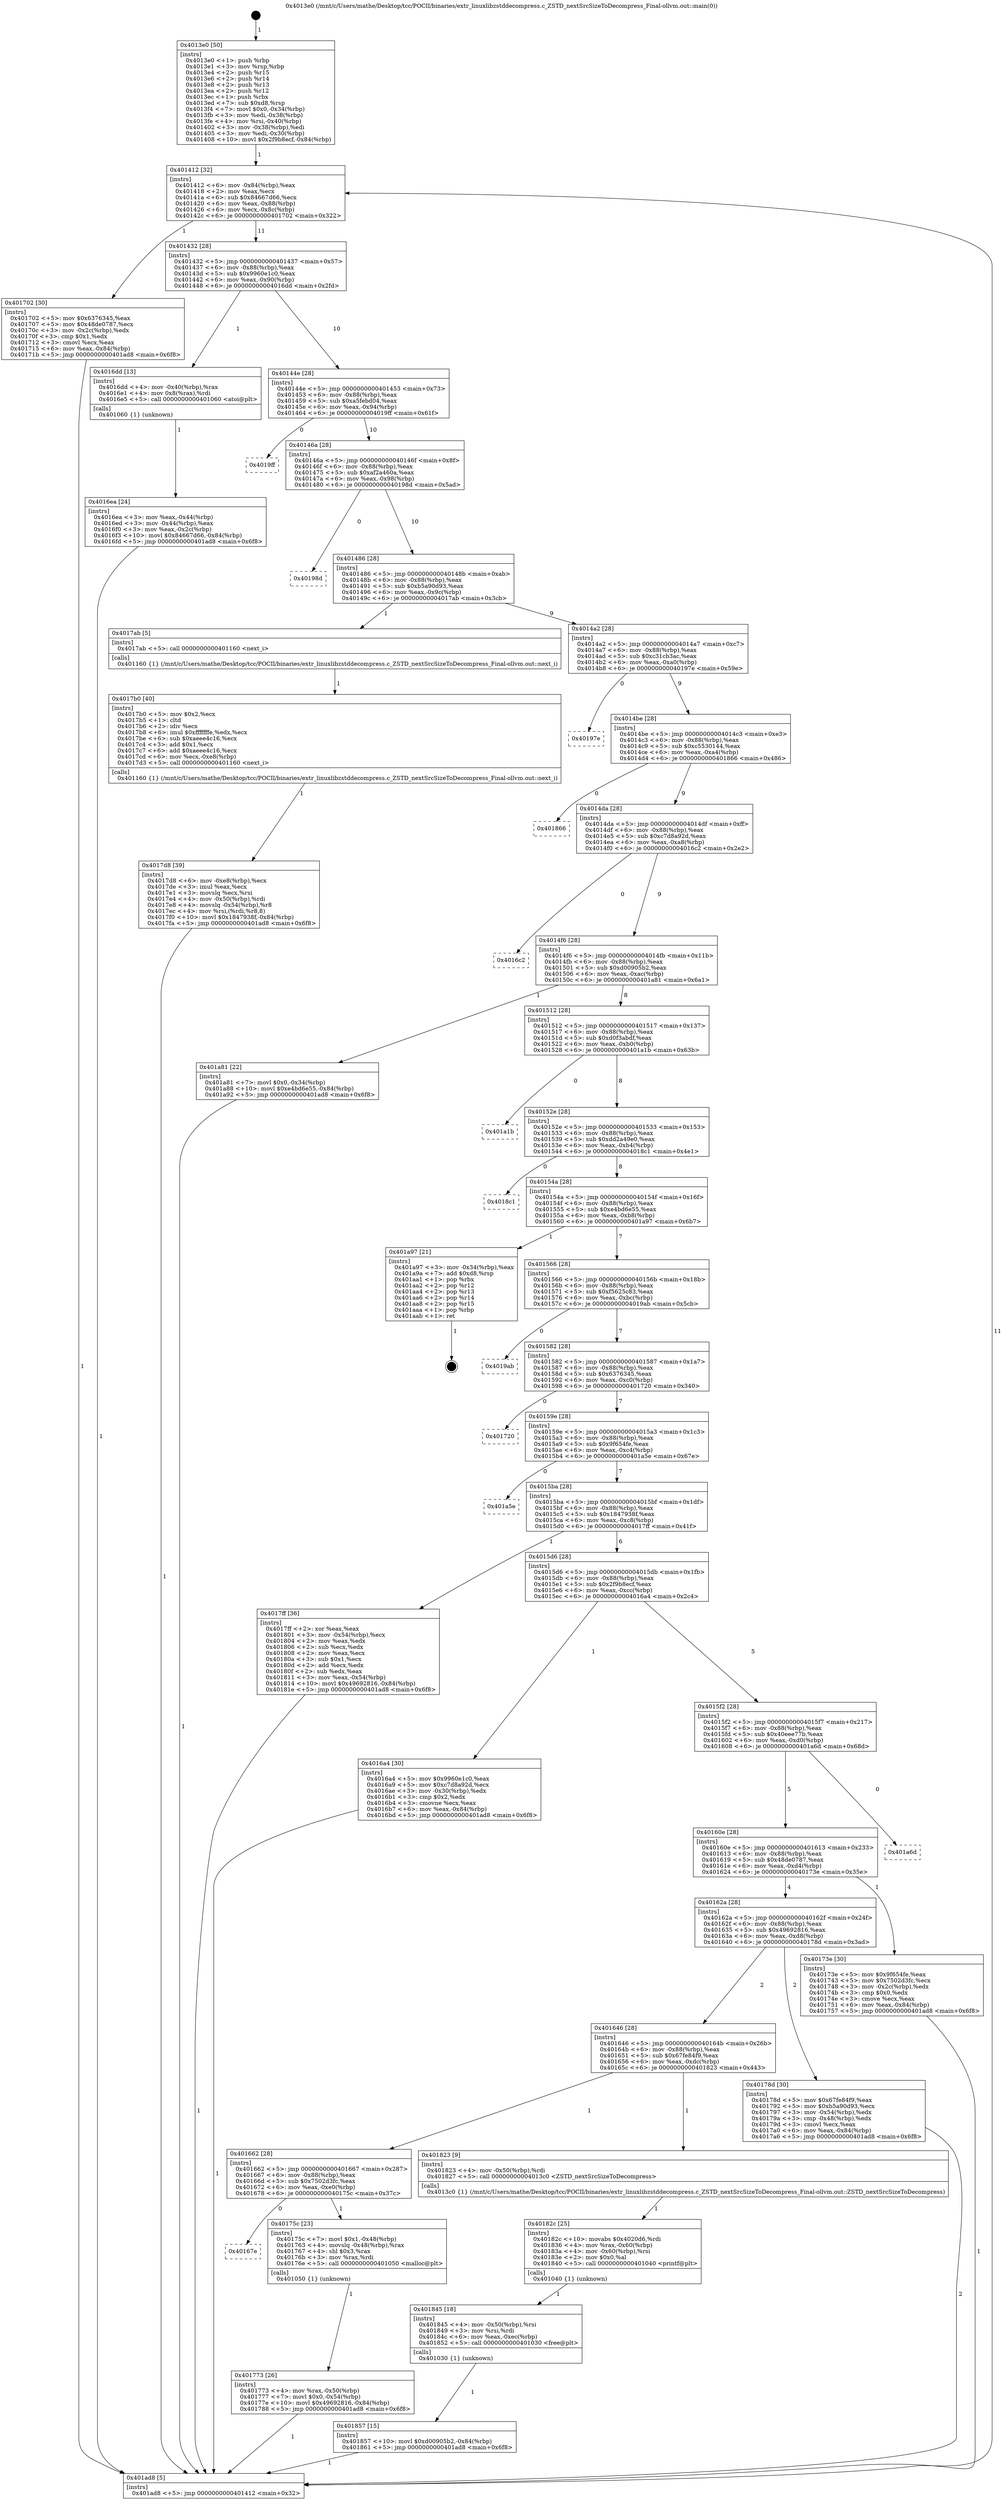 digraph "0x4013e0" {
  label = "0x4013e0 (/mnt/c/Users/mathe/Desktop/tcc/POCII/binaries/extr_linuxlibzstddecompress.c_ZSTD_nextSrcSizeToDecompress_Final-ollvm.out::main(0))"
  labelloc = "t"
  node[shape=record]

  Entry [label="",width=0.3,height=0.3,shape=circle,fillcolor=black,style=filled]
  "0x401412" [label="{
     0x401412 [32]\l
     | [instrs]\l
     &nbsp;&nbsp;0x401412 \<+6\>: mov -0x84(%rbp),%eax\l
     &nbsp;&nbsp;0x401418 \<+2\>: mov %eax,%ecx\l
     &nbsp;&nbsp;0x40141a \<+6\>: sub $0x84667d66,%ecx\l
     &nbsp;&nbsp;0x401420 \<+6\>: mov %eax,-0x88(%rbp)\l
     &nbsp;&nbsp;0x401426 \<+6\>: mov %ecx,-0x8c(%rbp)\l
     &nbsp;&nbsp;0x40142c \<+6\>: je 0000000000401702 \<main+0x322\>\l
  }"]
  "0x401702" [label="{
     0x401702 [30]\l
     | [instrs]\l
     &nbsp;&nbsp;0x401702 \<+5\>: mov $0x6376345,%eax\l
     &nbsp;&nbsp;0x401707 \<+5\>: mov $0x48de0787,%ecx\l
     &nbsp;&nbsp;0x40170c \<+3\>: mov -0x2c(%rbp),%edx\l
     &nbsp;&nbsp;0x40170f \<+3\>: cmp $0x1,%edx\l
     &nbsp;&nbsp;0x401712 \<+3\>: cmovl %ecx,%eax\l
     &nbsp;&nbsp;0x401715 \<+6\>: mov %eax,-0x84(%rbp)\l
     &nbsp;&nbsp;0x40171b \<+5\>: jmp 0000000000401ad8 \<main+0x6f8\>\l
  }"]
  "0x401432" [label="{
     0x401432 [28]\l
     | [instrs]\l
     &nbsp;&nbsp;0x401432 \<+5\>: jmp 0000000000401437 \<main+0x57\>\l
     &nbsp;&nbsp;0x401437 \<+6\>: mov -0x88(%rbp),%eax\l
     &nbsp;&nbsp;0x40143d \<+5\>: sub $0x9960e1c0,%eax\l
     &nbsp;&nbsp;0x401442 \<+6\>: mov %eax,-0x90(%rbp)\l
     &nbsp;&nbsp;0x401448 \<+6\>: je 00000000004016dd \<main+0x2fd\>\l
  }"]
  Exit [label="",width=0.3,height=0.3,shape=circle,fillcolor=black,style=filled,peripheries=2]
  "0x4016dd" [label="{
     0x4016dd [13]\l
     | [instrs]\l
     &nbsp;&nbsp;0x4016dd \<+4\>: mov -0x40(%rbp),%rax\l
     &nbsp;&nbsp;0x4016e1 \<+4\>: mov 0x8(%rax),%rdi\l
     &nbsp;&nbsp;0x4016e5 \<+5\>: call 0000000000401060 \<atoi@plt\>\l
     | [calls]\l
     &nbsp;&nbsp;0x401060 \{1\} (unknown)\l
  }"]
  "0x40144e" [label="{
     0x40144e [28]\l
     | [instrs]\l
     &nbsp;&nbsp;0x40144e \<+5\>: jmp 0000000000401453 \<main+0x73\>\l
     &nbsp;&nbsp;0x401453 \<+6\>: mov -0x88(%rbp),%eax\l
     &nbsp;&nbsp;0x401459 \<+5\>: sub $0xa5febd04,%eax\l
     &nbsp;&nbsp;0x40145e \<+6\>: mov %eax,-0x94(%rbp)\l
     &nbsp;&nbsp;0x401464 \<+6\>: je 00000000004019ff \<main+0x61f\>\l
  }"]
  "0x401857" [label="{
     0x401857 [15]\l
     | [instrs]\l
     &nbsp;&nbsp;0x401857 \<+10\>: movl $0xd00905b2,-0x84(%rbp)\l
     &nbsp;&nbsp;0x401861 \<+5\>: jmp 0000000000401ad8 \<main+0x6f8\>\l
  }"]
  "0x4019ff" [label="{
     0x4019ff\l
  }", style=dashed]
  "0x40146a" [label="{
     0x40146a [28]\l
     | [instrs]\l
     &nbsp;&nbsp;0x40146a \<+5\>: jmp 000000000040146f \<main+0x8f\>\l
     &nbsp;&nbsp;0x40146f \<+6\>: mov -0x88(%rbp),%eax\l
     &nbsp;&nbsp;0x401475 \<+5\>: sub $0xaf2a460a,%eax\l
     &nbsp;&nbsp;0x40147a \<+6\>: mov %eax,-0x98(%rbp)\l
     &nbsp;&nbsp;0x401480 \<+6\>: je 000000000040198d \<main+0x5ad\>\l
  }"]
  "0x401845" [label="{
     0x401845 [18]\l
     | [instrs]\l
     &nbsp;&nbsp;0x401845 \<+4\>: mov -0x50(%rbp),%rsi\l
     &nbsp;&nbsp;0x401849 \<+3\>: mov %rsi,%rdi\l
     &nbsp;&nbsp;0x40184c \<+6\>: mov %eax,-0xec(%rbp)\l
     &nbsp;&nbsp;0x401852 \<+5\>: call 0000000000401030 \<free@plt\>\l
     | [calls]\l
     &nbsp;&nbsp;0x401030 \{1\} (unknown)\l
  }"]
  "0x40198d" [label="{
     0x40198d\l
  }", style=dashed]
  "0x401486" [label="{
     0x401486 [28]\l
     | [instrs]\l
     &nbsp;&nbsp;0x401486 \<+5\>: jmp 000000000040148b \<main+0xab\>\l
     &nbsp;&nbsp;0x40148b \<+6\>: mov -0x88(%rbp),%eax\l
     &nbsp;&nbsp;0x401491 \<+5\>: sub $0xb5a90d93,%eax\l
     &nbsp;&nbsp;0x401496 \<+6\>: mov %eax,-0x9c(%rbp)\l
     &nbsp;&nbsp;0x40149c \<+6\>: je 00000000004017ab \<main+0x3cb\>\l
  }"]
  "0x40182c" [label="{
     0x40182c [25]\l
     | [instrs]\l
     &nbsp;&nbsp;0x40182c \<+10\>: movabs $0x4020d6,%rdi\l
     &nbsp;&nbsp;0x401836 \<+4\>: mov %rax,-0x60(%rbp)\l
     &nbsp;&nbsp;0x40183a \<+4\>: mov -0x60(%rbp),%rsi\l
     &nbsp;&nbsp;0x40183e \<+2\>: mov $0x0,%al\l
     &nbsp;&nbsp;0x401840 \<+5\>: call 0000000000401040 \<printf@plt\>\l
     | [calls]\l
     &nbsp;&nbsp;0x401040 \{1\} (unknown)\l
  }"]
  "0x4017ab" [label="{
     0x4017ab [5]\l
     | [instrs]\l
     &nbsp;&nbsp;0x4017ab \<+5\>: call 0000000000401160 \<next_i\>\l
     | [calls]\l
     &nbsp;&nbsp;0x401160 \{1\} (/mnt/c/Users/mathe/Desktop/tcc/POCII/binaries/extr_linuxlibzstddecompress.c_ZSTD_nextSrcSizeToDecompress_Final-ollvm.out::next_i)\l
  }"]
  "0x4014a2" [label="{
     0x4014a2 [28]\l
     | [instrs]\l
     &nbsp;&nbsp;0x4014a2 \<+5\>: jmp 00000000004014a7 \<main+0xc7\>\l
     &nbsp;&nbsp;0x4014a7 \<+6\>: mov -0x88(%rbp),%eax\l
     &nbsp;&nbsp;0x4014ad \<+5\>: sub $0xc31cb3ac,%eax\l
     &nbsp;&nbsp;0x4014b2 \<+6\>: mov %eax,-0xa0(%rbp)\l
     &nbsp;&nbsp;0x4014b8 \<+6\>: je 000000000040197e \<main+0x59e\>\l
  }"]
  "0x4017d8" [label="{
     0x4017d8 [39]\l
     | [instrs]\l
     &nbsp;&nbsp;0x4017d8 \<+6\>: mov -0xe8(%rbp),%ecx\l
     &nbsp;&nbsp;0x4017de \<+3\>: imul %eax,%ecx\l
     &nbsp;&nbsp;0x4017e1 \<+3\>: movslq %ecx,%rsi\l
     &nbsp;&nbsp;0x4017e4 \<+4\>: mov -0x50(%rbp),%rdi\l
     &nbsp;&nbsp;0x4017e8 \<+4\>: movslq -0x54(%rbp),%r8\l
     &nbsp;&nbsp;0x4017ec \<+4\>: mov %rsi,(%rdi,%r8,8)\l
     &nbsp;&nbsp;0x4017f0 \<+10\>: movl $0x1847938f,-0x84(%rbp)\l
     &nbsp;&nbsp;0x4017fa \<+5\>: jmp 0000000000401ad8 \<main+0x6f8\>\l
  }"]
  "0x40197e" [label="{
     0x40197e\l
  }", style=dashed]
  "0x4014be" [label="{
     0x4014be [28]\l
     | [instrs]\l
     &nbsp;&nbsp;0x4014be \<+5\>: jmp 00000000004014c3 \<main+0xe3\>\l
     &nbsp;&nbsp;0x4014c3 \<+6\>: mov -0x88(%rbp),%eax\l
     &nbsp;&nbsp;0x4014c9 \<+5\>: sub $0xc5530144,%eax\l
     &nbsp;&nbsp;0x4014ce \<+6\>: mov %eax,-0xa4(%rbp)\l
     &nbsp;&nbsp;0x4014d4 \<+6\>: je 0000000000401866 \<main+0x486\>\l
  }"]
  "0x4017b0" [label="{
     0x4017b0 [40]\l
     | [instrs]\l
     &nbsp;&nbsp;0x4017b0 \<+5\>: mov $0x2,%ecx\l
     &nbsp;&nbsp;0x4017b5 \<+1\>: cltd\l
     &nbsp;&nbsp;0x4017b6 \<+2\>: idiv %ecx\l
     &nbsp;&nbsp;0x4017b8 \<+6\>: imul $0xfffffffe,%edx,%ecx\l
     &nbsp;&nbsp;0x4017be \<+6\>: sub $0xaeee4c16,%ecx\l
     &nbsp;&nbsp;0x4017c4 \<+3\>: add $0x1,%ecx\l
     &nbsp;&nbsp;0x4017c7 \<+6\>: add $0xaeee4c16,%ecx\l
     &nbsp;&nbsp;0x4017cd \<+6\>: mov %ecx,-0xe8(%rbp)\l
     &nbsp;&nbsp;0x4017d3 \<+5\>: call 0000000000401160 \<next_i\>\l
     | [calls]\l
     &nbsp;&nbsp;0x401160 \{1\} (/mnt/c/Users/mathe/Desktop/tcc/POCII/binaries/extr_linuxlibzstddecompress.c_ZSTD_nextSrcSizeToDecompress_Final-ollvm.out::next_i)\l
  }"]
  "0x401866" [label="{
     0x401866\l
  }", style=dashed]
  "0x4014da" [label="{
     0x4014da [28]\l
     | [instrs]\l
     &nbsp;&nbsp;0x4014da \<+5\>: jmp 00000000004014df \<main+0xff\>\l
     &nbsp;&nbsp;0x4014df \<+6\>: mov -0x88(%rbp),%eax\l
     &nbsp;&nbsp;0x4014e5 \<+5\>: sub $0xc7d8a92d,%eax\l
     &nbsp;&nbsp;0x4014ea \<+6\>: mov %eax,-0xa8(%rbp)\l
     &nbsp;&nbsp;0x4014f0 \<+6\>: je 00000000004016c2 \<main+0x2e2\>\l
  }"]
  "0x401773" [label="{
     0x401773 [26]\l
     | [instrs]\l
     &nbsp;&nbsp;0x401773 \<+4\>: mov %rax,-0x50(%rbp)\l
     &nbsp;&nbsp;0x401777 \<+7\>: movl $0x0,-0x54(%rbp)\l
     &nbsp;&nbsp;0x40177e \<+10\>: movl $0x49692816,-0x84(%rbp)\l
     &nbsp;&nbsp;0x401788 \<+5\>: jmp 0000000000401ad8 \<main+0x6f8\>\l
  }"]
  "0x4016c2" [label="{
     0x4016c2\l
  }", style=dashed]
  "0x4014f6" [label="{
     0x4014f6 [28]\l
     | [instrs]\l
     &nbsp;&nbsp;0x4014f6 \<+5\>: jmp 00000000004014fb \<main+0x11b\>\l
     &nbsp;&nbsp;0x4014fb \<+6\>: mov -0x88(%rbp),%eax\l
     &nbsp;&nbsp;0x401501 \<+5\>: sub $0xd00905b2,%eax\l
     &nbsp;&nbsp;0x401506 \<+6\>: mov %eax,-0xac(%rbp)\l
     &nbsp;&nbsp;0x40150c \<+6\>: je 0000000000401a81 \<main+0x6a1\>\l
  }"]
  "0x40167e" [label="{
     0x40167e\l
  }", style=dashed]
  "0x401a81" [label="{
     0x401a81 [22]\l
     | [instrs]\l
     &nbsp;&nbsp;0x401a81 \<+7\>: movl $0x0,-0x34(%rbp)\l
     &nbsp;&nbsp;0x401a88 \<+10\>: movl $0xe4bd6e55,-0x84(%rbp)\l
     &nbsp;&nbsp;0x401a92 \<+5\>: jmp 0000000000401ad8 \<main+0x6f8\>\l
  }"]
  "0x401512" [label="{
     0x401512 [28]\l
     | [instrs]\l
     &nbsp;&nbsp;0x401512 \<+5\>: jmp 0000000000401517 \<main+0x137\>\l
     &nbsp;&nbsp;0x401517 \<+6\>: mov -0x88(%rbp),%eax\l
     &nbsp;&nbsp;0x40151d \<+5\>: sub $0xd0f3abdf,%eax\l
     &nbsp;&nbsp;0x401522 \<+6\>: mov %eax,-0xb0(%rbp)\l
     &nbsp;&nbsp;0x401528 \<+6\>: je 0000000000401a1b \<main+0x63b\>\l
  }"]
  "0x40175c" [label="{
     0x40175c [23]\l
     | [instrs]\l
     &nbsp;&nbsp;0x40175c \<+7\>: movl $0x1,-0x48(%rbp)\l
     &nbsp;&nbsp;0x401763 \<+4\>: movslq -0x48(%rbp),%rax\l
     &nbsp;&nbsp;0x401767 \<+4\>: shl $0x3,%rax\l
     &nbsp;&nbsp;0x40176b \<+3\>: mov %rax,%rdi\l
     &nbsp;&nbsp;0x40176e \<+5\>: call 0000000000401050 \<malloc@plt\>\l
     | [calls]\l
     &nbsp;&nbsp;0x401050 \{1\} (unknown)\l
  }"]
  "0x401a1b" [label="{
     0x401a1b\l
  }", style=dashed]
  "0x40152e" [label="{
     0x40152e [28]\l
     | [instrs]\l
     &nbsp;&nbsp;0x40152e \<+5\>: jmp 0000000000401533 \<main+0x153\>\l
     &nbsp;&nbsp;0x401533 \<+6\>: mov -0x88(%rbp),%eax\l
     &nbsp;&nbsp;0x401539 \<+5\>: sub $0xdd2a49e0,%eax\l
     &nbsp;&nbsp;0x40153e \<+6\>: mov %eax,-0xb4(%rbp)\l
     &nbsp;&nbsp;0x401544 \<+6\>: je 00000000004018c1 \<main+0x4e1\>\l
  }"]
  "0x401662" [label="{
     0x401662 [28]\l
     | [instrs]\l
     &nbsp;&nbsp;0x401662 \<+5\>: jmp 0000000000401667 \<main+0x287\>\l
     &nbsp;&nbsp;0x401667 \<+6\>: mov -0x88(%rbp),%eax\l
     &nbsp;&nbsp;0x40166d \<+5\>: sub $0x7502d3fc,%eax\l
     &nbsp;&nbsp;0x401672 \<+6\>: mov %eax,-0xe0(%rbp)\l
     &nbsp;&nbsp;0x401678 \<+6\>: je 000000000040175c \<main+0x37c\>\l
  }"]
  "0x4018c1" [label="{
     0x4018c1\l
  }", style=dashed]
  "0x40154a" [label="{
     0x40154a [28]\l
     | [instrs]\l
     &nbsp;&nbsp;0x40154a \<+5\>: jmp 000000000040154f \<main+0x16f\>\l
     &nbsp;&nbsp;0x40154f \<+6\>: mov -0x88(%rbp),%eax\l
     &nbsp;&nbsp;0x401555 \<+5\>: sub $0xe4bd6e55,%eax\l
     &nbsp;&nbsp;0x40155a \<+6\>: mov %eax,-0xb8(%rbp)\l
     &nbsp;&nbsp;0x401560 \<+6\>: je 0000000000401a97 \<main+0x6b7\>\l
  }"]
  "0x401823" [label="{
     0x401823 [9]\l
     | [instrs]\l
     &nbsp;&nbsp;0x401823 \<+4\>: mov -0x50(%rbp),%rdi\l
     &nbsp;&nbsp;0x401827 \<+5\>: call 00000000004013c0 \<ZSTD_nextSrcSizeToDecompress\>\l
     | [calls]\l
     &nbsp;&nbsp;0x4013c0 \{1\} (/mnt/c/Users/mathe/Desktop/tcc/POCII/binaries/extr_linuxlibzstddecompress.c_ZSTD_nextSrcSizeToDecompress_Final-ollvm.out::ZSTD_nextSrcSizeToDecompress)\l
  }"]
  "0x401a97" [label="{
     0x401a97 [21]\l
     | [instrs]\l
     &nbsp;&nbsp;0x401a97 \<+3\>: mov -0x34(%rbp),%eax\l
     &nbsp;&nbsp;0x401a9a \<+7\>: add $0xd8,%rsp\l
     &nbsp;&nbsp;0x401aa1 \<+1\>: pop %rbx\l
     &nbsp;&nbsp;0x401aa2 \<+2\>: pop %r12\l
     &nbsp;&nbsp;0x401aa4 \<+2\>: pop %r13\l
     &nbsp;&nbsp;0x401aa6 \<+2\>: pop %r14\l
     &nbsp;&nbsp;0x401aa8 \<+2\>: pop %r15\l
     &nbsp;&nbsp;0x401aaa \<+1\>: pop %rbp\l
     &nbsp;&nbsp;0x401aab \<+1\>: ret\l
  }"]
  "0x401566" [label="{
     0x401566 [28]\l
     | [instrs]\l
     &nbsp;&nbsp;0x401566 \<+5\>: jmp 000000000040156b \<main+0x18b\>\l
     &nbsp;&nbsp;0x40156b \<+6\>: mov -0x88(%rbp),%eax\l
     &nbsp;&nbsp;0x401571 \<+5\>: sub $0xf5625c83,%eax\l
     &nbsp;&nbsp;0x401576 \<+6\>: mov %eax,-0xbc(%rbp)\l
     &nbsp;&nbsp;0x40157c \<+6\>: je 00000000004019ab \<main+0x5cb\>\l
  }"]
  "0x401646" [label="{
     0x401646 [28]\l
     | [instrs]\l
     &nbsp;&nbsp;0x401646 \<+5\>: jmp 000000000040164b \<main+0x26b\>\l
     &nbsp;&nbsp;0x40164b \<+6\>: mov -0x88(%rbp),%eax\l
     &nbsp;&nbsp;0x401651 \<+5\>: sub $0x67fe84f9,%eax\l
     &nbsp;&nbsp;0x401656 \<+6\>: mov %eax,-0xdc(%rbp)\l
     &nbsp;&nbsp;0x40165c \<+6\>: je 0000000000401823 \<main+0x443\>\l
  }"]
  "0x4019ab" [label="{
     0x4019ab\l
  }", style=dashed]
  "0x401582" [label="{
     0x401582 [28]\l
     | [instrs]\l
     &nbsp;&nbsp;0x401582 \<+5\>: jmp 0000000000401587 \<main+0x1a7\>\l
     &nbsp;&nbsp;0x401587 \<+6\>: mov -0x88(%rbp),%eax\l
     &nbsp;&nbsp;0x40158d \<+5\>: sub $0x6376345,%eax\l
     &nbsp;&nbsp;0x401592 \<+6\>: mov %eax,-0xc0(%rbp)\l
     &nbsp;&nbsp;0x401598 \<+6\>: je 0000000000401720 \<main+0x340\>\l
  }"]
  "0x40178d" [label="{
     0x40178d [30]\l
     | [instrs]\l
     &nbsp;&nbsp;0x40178d \<+5\>: mov $0x67fe84f9,%eax\l
     &nbsp;&nbsp;0x401792 \<+5\>: mov $0xb5a90d93,%ecx\l
     &nbsp;&nbsp;0x401797 \<+3\>: mov -0x54(%rbp),%edx\l
     &nbsp;&nbsp;0x40179a \<+3\>: cmp -0x48(%rbp),%edx\l
     &nbsp;&nbsp;0x40179d \<+3\>: cmovl %ecx,%eax\l
     &nbsp;&nbsp;0x4017a0 \<+6\>: mov %eax,-0x84(%rbp)\l
     &nbsp;&nbsp;0x4017a6 \<+5\>: jmp 0000000000401ad8 \<main+0x6f8\>\l
  }"]
  "0x401720" [label="{
     0x401720\l
  }", style=dashed]
  "0x40159e" [label="{
     0x40159e [28]\l
     | [instrs]\l
     &nbsp;&nbsp;0x40159e \<+5\>: jmp 00000000004015a3 \<main+0x1c3\>\l
     &nbsp;&nbsp;0x4015a3 \<+6\>: mov -0x88(%rbp),%eax\l
     &nbsp;&nbsp;0x4015a9 \<+5\>: sub $0x9f654fe,%eax\l
     &nbsp;&nbsp;0x4015ae \<+6\>: mov %eax,-0xc4(%rbp)\l
     &nbsp;&nbsp;0x4015b4 \<+6\>: je 0000000000401a5e \<main+0x67e\>\l
  }"]
  "0x40162a" [label="{
     0x40162a [28]\l
     | [instrs]\l
     &nbsp;&nbsp;0x40162a \<+5\>: jmp 000000000040162f \<main+0x24f\>\l
     &nbsp;&nbsp;0x40162f \<+6\>: mov -0x88(%rbp),%eax\l
     &nbsp;&nbsp;0x401635 \<+5\>: sub $0x49692816,%eax\l
     &nbsp;&nbsp;0x40163a \<+6\>: mov %eax,-0xd8(%rbp)\l
     &nbsp;&nbsp;0x401640 \<+6\>: je 000000000040178d \<main+0x3ad\>\l
  }"]
  "0x401a5e" [label="{
     0x401a5e\l
  }", style=dashed]
  "0x4015ba" [label="{
     0x4015ba [28]\l
     | [instrs]\l
     &nbsp;&nbsp;0x4015ba \<+5\>: jmp 00000000004015bf \<main+0x1df\>\l
     &nbsp;&nbsp;0x4015bf \<+6\>: mov -0x88(%rbp),%eax\l
     &nbsp;&nbsp;0x4015c5 \<+5\>: sub $0x1847938f,%eax\l
     &nbsp;&nbsp;0x4015ca \<+6\>: mov %eax,-0xc8(%rbp)\l
     &nbsp;&nbsp;0x4015d0 \<+6\>: je 00000000004017ff \<main+0x41f\>\l
  }"]
  "0x40173e" [label="{
     0x40173e [30]\l
     | [instrs]\l
     &nbsp;&nbsp;0x40173e \<+5\>: mov $0x9f654fe,%eax\l
     &nbsp;&nbsp;0x401743 \<+5\>: mov $0x7502d3fc,%ecx\l
     &nbsp;&nbsp;0x401748 \<+3\>: mov -0x2c(%rbp),%edx\l
     &nbsp;&nbsp;0x40174b \<+3\>: cmp $0x0,%edx\l
     &nbsp;&nbsp;0x40174e \<+3\>: cmove %ecx,%eax\l
     &nbsp;&nbsp;0x401751 \<+6\>: mov %eax,-0x84(%rbp)\l
     &nbsp;&nbsp;0x401757 \<+5\>: jmp 0000000000401ad8 \<main+0x6f8\>\l
  }"]
  "0x4017ff" [label="{
     0x4017ff [36]\l
     | [instrs]\l
     &nbsp;&nbsp;0x4017ff \<+2\>: xor %eax,%eax\l
     &nbsp;&nbsp;0x401801 \<+3\>: mov -0x54(%rbp),%ecx\l
     &nbsp;&nbsp;0x401804 \<+2\>: mov %eax,%edx\l
     &nbsp;&nbsp;0x401806 \<+2\>: sub %ecx,%edx\l
     &nbsp;&nbsp;0x401808 \<+2\>: mov %eax,%ecx\l
     &nbsp;&nbsp;0x40180a \<+3\>: sub $0x1,%ecx\l
     &nbsp;&nbsp;0x40180d \<+2\>: add %ecx,%edx\l
     &nbsp;&nbsp;0x40180f \<+2\>: sub %edx,%eax\l
     &nbsp;&nbsp;0x401811 \<+3\>: mov %eax,-0x54(%rbp)\l
     &nbsp;&nbsp;0x401814 \<+10\>: movl $0x49692816,-0x84(%rbp)\l
     &nbsp;&nbsp;0x40181e \<+5\>: jmp 0000000000401ad8 \<main+0x6f8\>\l
  }"]
  "0x4015d6" [label="{
     0x4015d6 [28]\l
     | [instrs]\l
     &nbsp;&nbsp;0x4015d6 \<+5\>: jmp 00000000004015db \<main+0x1fb\>\l
     &nbsp;&nbsp;0x4015db \<+6\>: mov -0x88(%rbp),%eax\l
     &nbsp;&nbsp;0x4015e1 \<+5\>: sub $0x2f9b8ecf,%eax\l
     &nbsp;&nbsp;0x4015e6 \<+6\>: mov %eax,-0xcc(%rbp)\l
     &nbsp;&nbsp;0x4015ec \<+6\>: je 00000000004016a4 \<main+0x2c4\>\l
  }"]
  "0x40160e" [label="{
     0x40160e [28]\l
     | [instrs]\l
     &nbsp;&nbsp;0x40160e \<+5\>: jmp 0000000000401613 \<main+0x233\>\l
     &nbsp;&nbsp;0x401613 \<+6\>: mov -0x88(%rbp),%eax\l
     &nbsp;&nbsp;0x401619 \<+5\>: sub $0x48de0787,%eax\l
     &nbsp;&nbsp;0x40161e \<+6\>: mov %eax,-0xd4(%rbp)\l
     &nbsp;&nbsp;0x401624 \<+6\>: je 000000000040173e \<main+0x35e\>\l
  }"]
  "0x4016a4" [label="{
     0x4016a4 [30]\l
     | [instrs]\l
     &nbsp;&nbsp;0x4016a4 \<+5\>: mov $0x9960e1c0,%eax\l
     &nbsp;&nbsp;0x4016a9 \<+5\>: mov $0xc7d8a92d,%ecx\l
     &nbsp;&nbsp;0x4016ae \<+3\>: mov -0x30(%rbp),%edx\l
     &nbsp;&nbsp;0x4016b1 \<+3\>: cmp $0x2,%edx\l
     &nbsp;&nbsp;0x4016b4 \<+3\>: cmovne %ecx,%eax\l
     &nbsp;&nbsp;0x4016b7 \<+6\>: mov %eax,-0x84(%rbp)\l
     &nbsp;&nbsp;0x4016bd \<+5\>: jmp 0000000000401ad8 \<main+0x6f8\>\l
  }"]
  "0x4015f2" [label="{
     0x4015f2 [28]\l
     | [instrs]\l
     &nbsp;&nbsp;0x4015f2 \<+5\>: jmp 00000000004015f7 \<main+0x217\>\l
     &nbsp;&nbsp;0x4015f7 \<+6\>: mov -0x88(%rbp),%eax\l
     &nbsp;&nbsp;0x4015fd \<+5\>: sub $0x40eee77b,%eax\l
     &nbsp;&nbsp;0x401602 \<+6\>: mov %eax,-0xd0(%rbp)\l
     &nbsp;&nbsp;0x401608 \<+6\>: je 0000000000401a6d \<main+0x68d\>\l
  }"]
  "0x401ad8" [label="{
     0x401ad8 [5]\l
     | [instrs]\l
     &nbsp;&nbsp;0x401ad8 \<+5\>: jmp 0000000000401412 \<main+0x32\>\l
  }"]
  "0x4013e0" [label="{
     0x4013e0 [50]\l
     | [instrs]\l
     &nbsp;&nbsp;0x4013e0 \<+1\>: push %rbp\l
     &nbsp;&nbsp;0x4013e1 \<+3\>: mov %rsp,%rbp\l
     &nbsp;&nbsp;0x4013e4 \<+2\>: push %r15\l
     &nbsp;&nbsp;0x4013e6 \<+2\>: push %r14\l
     &nbsp;&nbsp;0x4013e8 \<+2\>: push %r13\l
     &nbsp;&nbsp;0x4013ea \<+2\>: push %r12\l
     &nbsp;&nbsp;0x4013ec \<+1\>: push %rbx\l
     &nbsp;&nbsp;0x4013ed \<+7\>: sub $0xd8,%rsp\l
     &nbsp;&nbsp;0x4013f4 \<+7\>: movl $0x0,-0x34(%rbp)\l
     &nbsp;&nbsp;0x4013fb \<+3\>: mov %edi,-0x38(%rbp)\l
     &nbsp;&nbsp;0x4013fe \<+4\>: mov %rsi,-0x40(%rbp)\l
     &nbsp;&nbsp;0x401402 \<+3\>: mov -0x38(%rbp),%edi\l
     &nbsp;&nbsp;0x401405 \<+3\>: mov %edi,-0x30(%rbp)\l
     &nbsp;&nbsp;0x401408 \<+10\>: movl $0x2f9b8ecf,-0x84(%rbp)\l
  }"]
  "0x4016ea" [label="{
     0x4016ea [24]\l
     | [instrs]\l
     &nbsp;&nbsp;0x4016ea \<+3\>: mov %eax,-0x44(%rbp)\l
     &nbsp;&nbsp;0x4016ed \<+3\>: mov -0x44(%rbp),%eax\l
     &nbsp;&nbsp;0x4016f0 \<+3\>: mov %eax,-0x2c(%rbp)\l
     &nbsp;&nbsp;0x4016f3 \<+10\>: movl $0x84667d66,-0x84(%rbp)\l
     &nbsp;&nbsp;0x4016fd \<+5\>: jmp 0000000000401ad8 \<main+0x6f8\>\l
  }"]
  "0x401a6d" [label="{
     0x401a6d\l
  }", style=dashed]
  Entry -> "0x4013e0" [label=" 1"]
  "0x401412" -> "0x401702" [label=" 1"]
  "0x401412" -> "0x401432" [label=" 11"]
  "0x401a97" -> Exit [label=" 1"]
  "0x401432" -> "0x4016dd" [label=" 1"]
  "0x401432" -> "0x40144e" [label=" 10"]
  "0x401a81" -> "0x401ad8" [label=" 1"]
  "0x40144e" -> "0x4019ff" [label=" 0"]
  "0x40144e" -> "0x40146a" [label=" 10"]
  "0x401857" -> "0x401ad8" [label=" 1"]
  "0x40146a" -> "0x40198d" [label=" 0"]
  "0x40146a" -> "0x401486" [label=" 10"]
  "0x401845" -> "0x401857" [label=" 1"]
  "0x401486" -> "0x4017ab" [label=" 1"]
  "0x401486" -> "0x4014a2" [label=" 9"]
  "0x40182c" -> "0x401845" [label=" 1"]
  "0x4014a2" -> "0x40197e" [label=" 0"]
  "0x4014a2" -> "0x4014be" [label=" 9"]
  "0x401823" -> "0x40182c" [label=" 1"]
  "0x4014be" -> "0x401866" [label=" 0"]
  "0x4014be" -> "0x4014da" [label=" 9"]
  "0x4017ff" -> "0x401ad8" [label=" 1"]
  "0x4014da" -> "0x4016c2" [label=" 0"]
  "0x4014da" -> "0x4014f6" [label=" 9"]
  "0x4017d8" -> "0x401ad8" [label=" 1"]
  "0x4014f6" -> "0x401a81" [label=" 1"]
  "0x4014f6" -> "0x401512" [label=" 8"]
  "0x4017b0" -> "0x4017d8" [label=" 1"]
  "0x401512" -> "0x401a1b" [label=" 0"]
  "0x401512" -> "0x40152e" [label=" 8"]
  "0x4017ab" -> "0x4017b0" [label=" 1"]
  "0x40152e" -> "0x4018c1" [label=" 0"]
  "0x40152e" -> "0x40154a" [label=" 8"]
  "0x401773" -> "0x401ad8" [label=" 1"]
  "0x40154a" -> "0x401a97" [label=" 1"]
  "0x40154a" -> "0x401566" [label=" 7"]
  "0x40175c" -> "0x401773" [label=" 1"]
  "0x401566" -> "0x4019ab" [label=" 0"]
  "0x401566" -> "0x401582" [label=" 7"]
  "0x401662" -> "0x40175c" [label=" 1"]
  "0x401582" -> "0x401720" [label=" 0"]
  "0x401582" -> "0x40159e" [label=" 7"]
  "0x40178d" -> "0x401ad8" [label=" 2"]
  "0x40159e" -> "0x401a5e" [label=" 0"]
  "0x40159e" -> "0x4015ba" [label=" 7"]
  "0x401646" -> "0x401823" [label=" 1"]
  "0x4015ba" -> "0x4017ff" [label=" 1"]
  "0x4015ba" -> "0x4015d6" [label=" 6"]
  "0x401662" -> "0x40167e" [label=" 0"]
  "0x4015d6" -> "0x4016a4" [label=" 1"]
  "0x4015d6" -> "0x4015f2" [label=" 5"]
  "0x4016a4" -> "0x401ad8" [label=" 1"]
  "0x4013e0" -> "0x401412" [label=" 1"]
  "0x401ad8" -> "0x401412" [label=" 11"]
  "0x4016dd" -> "0x4016ea" [label=" 1"]
  "0x4016ea" -> "0x401ad8" [label=" 1"]
  "0x401702" -> "0x401ad8" [label=" 1"]
  "0x40162a" -> "0x40178d" [label=" 2"]
  "0x4015f2" -> "0x401a6d" [label=" 0"]
  "0x4015f2" -> "0x40160e" [label=" 5"]
  "0x40162a" -> "0x401646" [label=" 2"]
  "0x40160e" -> "0x40173e" [label=" 1"]
  "0x40160e" -> "0x40162a" [label=" 4"]
  "0x40173e" -> "0x401ad8" [label=" 1"]
  "0x401646" -> "0x401662" [label=" 1"]
}
